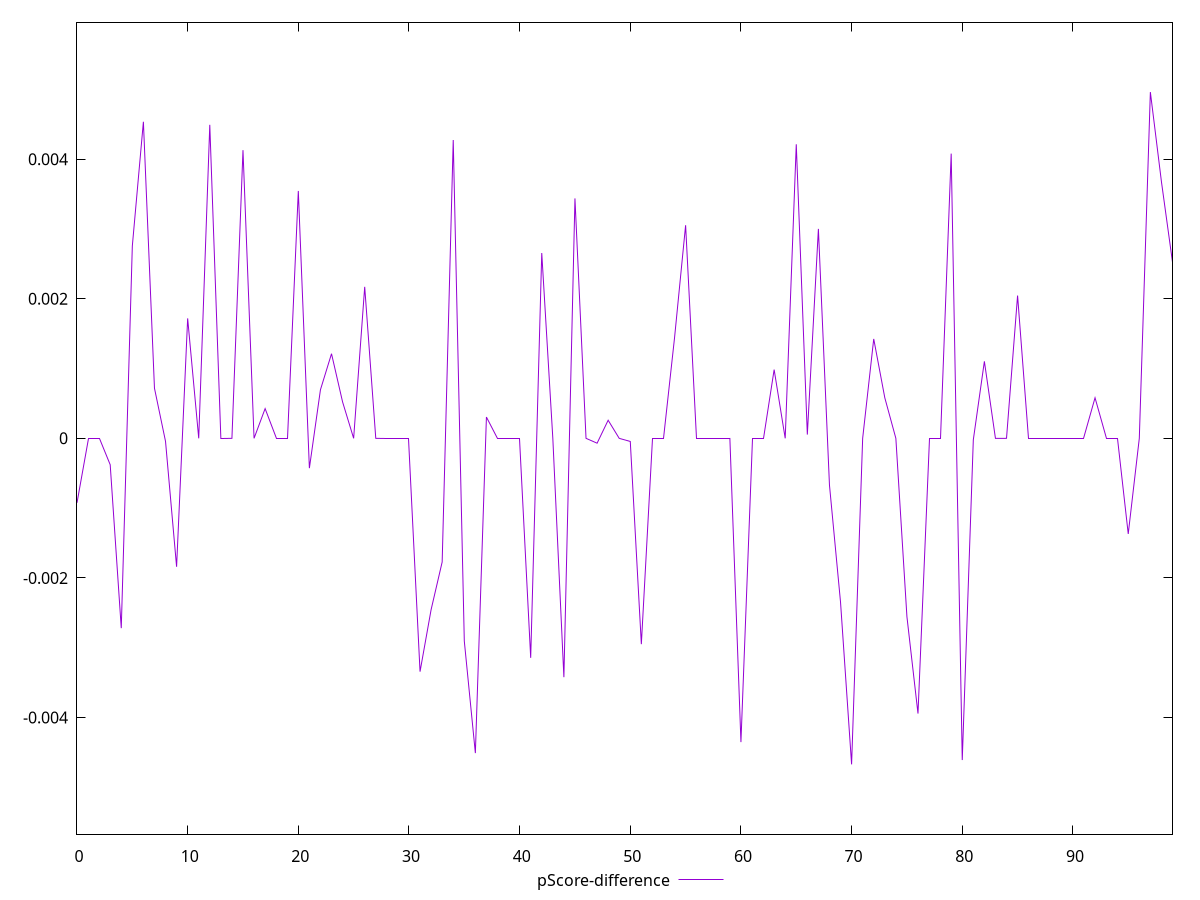 reset

$pScoreDifference <<EOF
0 -0.0009238350957075925
1 -1.467714838554457e-13
2 0
3 -0.0003782794711391091
4 -0.0027202431100694646
5 0.0027563759700961754
6 0.004536790847719019
7 0.0007183662685814607
8 -0.00004369654392838429
9 -0.0018404874740291788
10 0.0017186805864658206
11 0
12 0.004492701531129517
13 -0.0000028091055384038555
14 0
15 0.004129819012462677
16 -5.624389842751043e-13
17 0.000425851502872443
18 0
19 0
20 0.0035450494161194945
21 -0.00042745576080938097
22 0.0006961346061664098
23 0.0012124241815079095
24 0.0005217941234549328
25 0
26 0.0021706425822837216
27 -7.025134474147876e-8
28 -7.280687164268329e-11
29 0
30 -7.280687164268329e-11
31 -0.003343694939183517
32 -0.0024555875975884878
33 -0.0017723517061175587
34 0.00427555215518946
35 -0.0029053631039039074
36 -0.004510764541328205
37 0.0003048673901614729
38 -1.3831491507687588e-11
39 0
40 0
41 -0.0031454923340920593
42 0.0026552667292326637
43 0
44 -0.0034232316046909905
45 0.0034377406630078933
46 0
47 -0.00006958729913297823
48 0.00025913046360591385
49 -3.0467028389047357e-7
50 -0.00004490456623706951
51 -0.0029502059307763284
52 -1.467714838554457e-13
53 -5.535167879600067e-10
54 0.0014413085912845514
55 0.0030535286847410137
56 0
57 0
58 0
59 -0.0000019085762957837815
60 -0.004353314213960402
61 0
62 0
63 0.0009844015954721952
64 0
65 0.004213865293830277
66 0.00005411658684140175
67 0.0030011037083709224
68 -0.0006693061562218494
69 -0.0023472203152296034
70 -0.004672150668637021
71 0
72 0.0014246621705912288
73 0.0005817084271551032
74 -1.1135265709505404e-8
75 -0.0025558374907502235
76 -0.0039442637109153855
77 0
78 -6.661338147750939e-16
79 0.004079871146921654
80 -0.00461086909832778
81 -0.00002111704219842636
82 0.001103052847211905
83 -6.448922369450827e-7
84 -1.3322676295501878e-14
85 0.0020462664289273014
86 0
87 0
88 -2.9616220587058706e-10
89 -6.661338147750939e-16
90 0
91 -3.141931159689193e-14
92 0.0005810580651692265
93 -1.843192265482685e-12
94 -5.624389842751043e-13
95 -0.0013697815941322578
96 0
97 0.004962133580525885
98 0.003678235575698241
99 0.0025252645764261006
EOF

set key outside below
set xrange [0:99]
set yrange [-0.005672150668637021:0.005962133580525885]
set trange [-0.005672150668637021:0.005962133580525885]
set terminal svg size 640, 500 enhanced background rgb 'white'
set output "reports/report_00028_2021-02-24T12-49-42.674Z/total-blocking-time/samples/agenda/pScore-difference/values.svg"

plot $pScoreDifference title "pScore-difference" with line

reset
